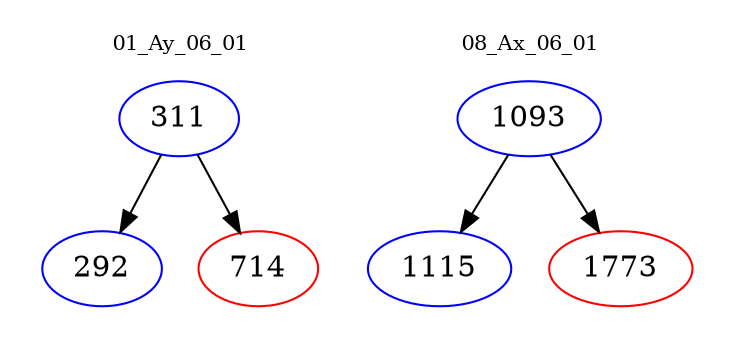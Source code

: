 digraph{
subgraph cluster_0 {
color = white
label = "01_Ay_06_01";
fontsize=10;
T0_311 [label="311", color="blue"]
T0_311 -> T0_292 [color="black"]
T0_292 [label="292", color="blue"]
T0_311 -> T0_714 [color="black"]
T0_714 [label="714", color="red"]
}
subgraph cluster_1 {
color = white
label = "08_Ax_06_01";
fontsize=10;
T1_1093 [label="1093", color="blue"]
T1_1093 -> T1_1115 [color="black"]
T1_1115 [label="1115", color="blue"]
T1_1093 -> T1_1773 [color="black"]
T1_1773 [label="1773", color="red"]
}
}
